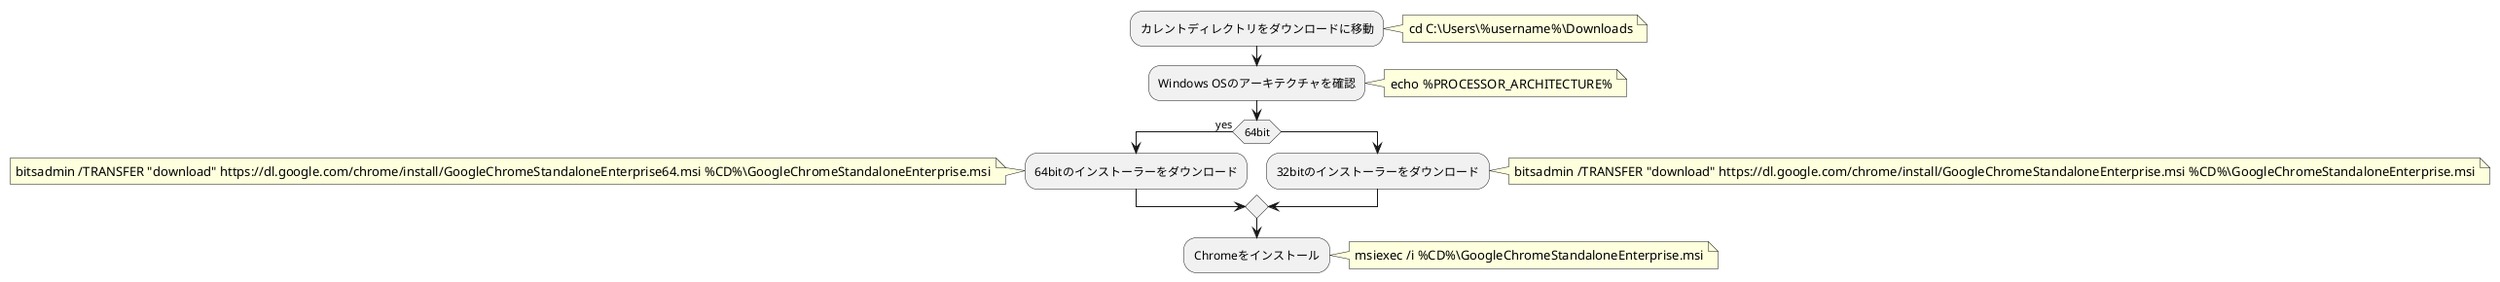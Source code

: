 @startuml 
:カレントディレクトリをダウンロードに移動;
note right
     cd C:\Users\%username%\Downloads
end note
:Windows OSのアーキテクチャを確認;
note right
    echo %PROCESSOR_ARCHITECTURE%
end note
if (64bit) then(yes)
    :64bitのインストーラーをダウンロード;
    note left
     bitsadmin /TRANSFER "download" https://dl.google.com/chrome/install/GoogleChromeStandaloneEnterprise64.msi %CD%\GoogleChromeStandaloneEnterprise.msi
    end note
else
    :32bitのインストーラーをダウンロード;
    note right
     bitsadmin /TRANSFER "download" https://dl.google.com/chrome/install/GoogleChromeStandaloneEnterprise.msi %CD%\GoogleChromeStandaloneEnterprise.msi
    end note
endif
:Chromeをインストール;
note right
     msiexec /i %CD%\GoogleChromeStandaloneEnterprise.msi
end note
@enduml


